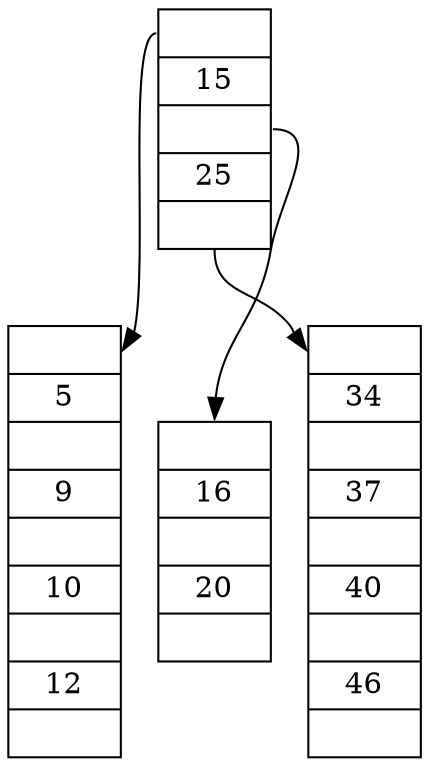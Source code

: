 digraph BTree {
    node [shape=record];
    node0 [label="{<c0> |<k1> 15 | <c1> |<k2> 25 | <c2> }"];
    node1 [label="{<c0> |<k1> 5 | <c1> |<k2> 9 | <c2> |<k3> 10 | <c3> |<k4> 12 | <c4> }"];
    node0:c0 -> node1:c0;
    node2 [label="{<c0> |<k1> 16 | <c1> |<k2> 20 | <c2> }"];
    node0:c1 -> node2:c0;
    node3 [label="{<c0> |<k1> 34 | <c1> |<k2> 37 | <c2> |<k3> 40 | <c3> |<k4> 46 | <c4> }"];
    node0:c2 -> node3:c0;
}
